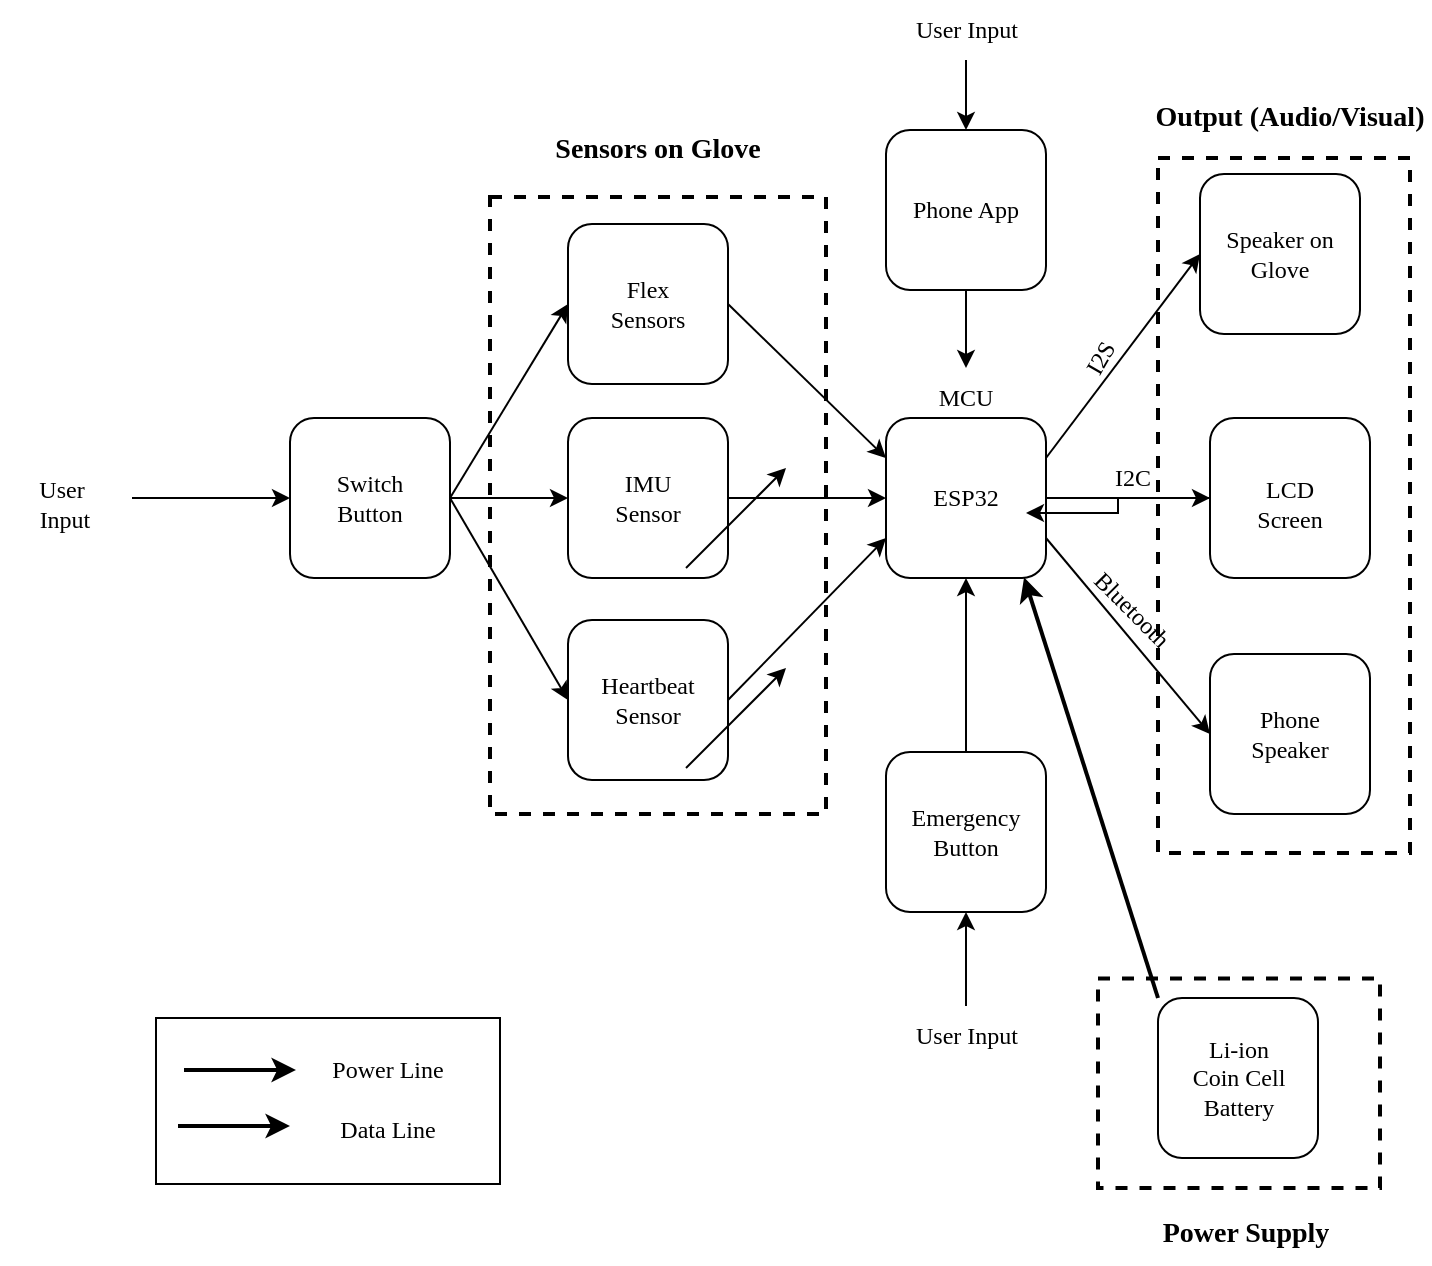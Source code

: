 <mxfile version="27.1.6">
  <diagram name="Page-1" id="WwoRYcp4-bLil91UeA9L">
    <mxGraphModel dx="1617" dy="831" grid="0" gridSize="10" guides="1" tooltips="1" connect="1" arrows="1" fold="1" page="1" pageScale="1" pageWidth="1169" pageHeight="827" background="light-dark(#ffffff, #ffffff)" math="0" shadow="0">
      <root>
        <mxCell id="0" />
        <mxCell id="1" parent="0" />
        <mxCell id="Ku7X0GRfhSG0CCcc00oW-1" value="Sensors on Glove" style="text;strokeColor=none;align=center;fillColor=none;html=1;verticalAlign=middle;whiteSpace=wrap;rounded=0;fontFamily=Lucida Console;fontColor=light-dark(#000000,#000000);fontStyle=1;fontSize=14;" parent="1" vertex="1">
          <mxGeometry x="476" y="142" width="140" height="30" as="geometry" />
        </mxCell>
        <mxCell id="Ku7X0GRfhSG0CCcc00oW-2" value="" style="whiteSpace=wrap;html=1;aspect=fixed;fillColor=none;rounded=1;labelBorderColor=light-dark(#000000,#000000);strokeColor=light-dark(#000000,#000000);" parent="1" vertex="1">
          <mxGeometry x="501" y="194" width="80" height="80" as="geometry" />
        </mxCell>
        <mxCell id="Ku7X0GRfhSG0CCcc00oW-3" value="" style="whiteSpace=wrap;html=1;aspect=fixed;fillColor=none;rounded=1;labelBorderColor=light-dark(#000000,#000000);strokeColor=light-dark(#000000,#000000);" parent="1" vertex="1">
          <mxGeometry x="501" y="291" width="80" height="80" as="geometry" />
        </mxCell>
        <mxCell id="Ku7X0GRfhSG0CCcc00oW-4" value="" style="whiteSpace=wrap;html=1;aspect=fixed;fillColor=none;rounded=1;labelBorderColor=light-dark(#000000,#000000);strokeColor=light-dark(#000000,#000000);" parent="1" vertex="1">
          <mxGeometry x="501" y="392" width="80" height="80" as="geometry" />
        </mxCell>
        <mxCell id="Ku7X0GRfhSG0CCcc00oW-6" value="&lt;font&gt;Flex Sensors&lt;/font&gt;" style="text;strokeColor=none;align=center;fillColor=none;html=1;verticalAlign=middle;whiteSpace=wrap;rounded=0;fontFamily=Lucida Console;fontColor=light-dark(#000000,#000000);" parent="1" vertex="1">
          <mxGeometry x="511" y="219" width="60" height="30" as="geometry" />
        </mxCell>
        <mxCell id="Ku7X0GRfhSG0CCcc00oW-7" value="IMU Sensor" style="text;strokeColor=none;align=center;fillColor=none;html=1;verticalAlign=middle;whiteSpace=wrap;rounded=0;fontFamily=Lucida Console;fontColor=light-dark(#000000,#000000);" parent="1" vertex="1">
          <mxGeometry x="511" y="316" width="60" height="30" as="geometry" />
        </mxCell>
        <mxCell id="Ku7X0GRfhSG0CCcc00oW-8" value="Heartbeat Sensor" style="text;strokeColor=none;align=center;fillColor=none;html=1;verticalAlign=middle;whiteSpace=wrap;rounded=0;fontFamily=Lucida Console;fontColor=light-dark(#000000,#000000);" parent="1" vertex="1">
          <mxGeometry x="511" y="417" width="60" height="30" as="geometry" />
        </mxCell>
        <mxCell id="Ku7X0GRfhSG0CCcc00oW-9" value="" style="whiteSpace=wrap;html=1;aspect=fixed;fillColor=none;rounded=1;labelBorderColor=light-dark(#000000,#000000);strokeColor=light-dark(#000000,#000000);" parent="1" vertex="1">
          <mxGeometry x="660" y="291" width="80" height="80" as="geometry" />
        </mxCell>
        <mxCell id="Ku7X0GRfhSG0CCcc00oW-10" value="MCU" style="text;strokeColor=none;align=center;fillColor=none;html=1;verticalAlign=middle;whiteSpace=wrap;rounded=0;fontFamily=Lucida Console;fontColor=light-dark(#000000,#000000);" parent="1" vertex="1">
          <mxGeometry x="630" y="266" width="140" height="30" as="geometry" />
        </mxCell>
        <mxCell id="Ku7X0GRfhSG0CCcc00oW-11" value="ESP32" style="text;strokeColor=none;align=center;fillColor=none;html=1;verticalAlign=middle;whiteSpace=wrap;rounded=0;fontFamily=Lucida Console;fontColor=light-dark(#000000,#000000);" parent="1" vertex="1">
          <mxGeometry x="670" y="316" width="60" height="30" as="geometry" />
        </mxCell>
        <mxCell id="Ku7X0GRfhSG0CCcc00oW-22" value="User&amp;nbsp;&lt;div&gt;Input&lt;/div&gt;" style="text;strokeColor=none;align=center;fillColor=none;html=1;verticalAlign=middle;whiteSpace=wrap;rounded=0;fontFamily=Lucida Console;fontColor=light-dark(#000000,#000000);" parent="1" vertex="1">
          <mxGeometry x="217" y="319" width="65" height="30" as="geometry" />
        </mxCell>
        <mxCell id="Ku7X0GRfhSG0CCcc00oW-23" value="" style="whiteSpace=wrap;html=1;aspect=fixed;fillColor=none;rounded=1;labelBorderColor=light-dark(#000000,#000000);strokeColor=light-dark(#000000,#000000);" parent="1" vertex="1">
          <mxGeometry x="362" y="291" width="80" height="80" as="geometry" />
        </mxCell>
        <mxCell id="Ku7X0GRfhSG0CCcc00oW-25" value="" style="endArrow=classic;html=1;rounded=0;fontColor=light-dark(#000000,#000000);strokeColor=light-dark(#000000,#000000);entryX=0;entryY=0.5;entryDx=0;entryDy=0;" parent="1" target="Ku7X0GRfhSG0CCcc00oW-23" edge="1">
          <mxGeometry width="50" height="50" relative="1" as="geometry">
            <mxPoint x="283" y="331" as="sourcePoint" />
            <mxPoint x="345.0" y="322" as="targetPoint" />
          </mxGeometry>
        </mxCell>
        <mxCell id="Ku7X0GRfhSG0CCcc00oW-26" value="Switch&lt;div&gt;Button&lt;/div&gt;" style="text;strokeColor=none;align=center;fillColor=none;html=1;verticalAlign=middle;whiteSpace=wrap;rounded=0;fontFamily=Lucida Console;fontColor=light-dark(#000000,#000000);" parent="1" vertex="1">
          <mxGeometry x="372" y="316" width="60" height="30" as="geometry" />
        </mxCell>
        <mxCell id="Ku7X0GRfhSG0CCcc00oW-28" value="" style="endArrow=classic;html=1;rounded=0;fontColor=light-dark(#000000,#000000);strokeColor=light-dark(#000000,#000000);entryX=0;entryY=0.5;entryDx=0;entryDy=0;exitX=1;exitY=0.5;exitDx=0;exitDy=0;" parent="1" source="Ku7X0GRfhSG0CCcc00oW-23" target="Ku7X0GRfhSG0CCcc00oW-2" edge="1">
          <mxGeometry width="50" height="50" relative="1" as="geometry">
            <mxPoint x="324" y="326" as="sourcePoint" />
            <mxPoint x="403" y="326" as="targetPoint" />
          </mxGeometry>
        </mxCell>
        <mxCell id="Ku7X0GRfhSG0CCcc00oW-29" value="" style="endArrow=classic;html=1;rounded=0;fontColor=light-dark(#000000,#000000);strokeColor=light-dark(#000000,#000000);entryX=0;entryY=0.5;entryDx=0;entryDy=0;" parent="1" target="Ku7X0GRfhSG0CCcc00oW-3" edge="1">
          <mxGeometry width="50" height="50" relative="1" as="geometry">
            <mxPoint x="442" y="331" as="sourcePoint" />
            <mxPoint x="527" y="307" as="targetPoint" />
          </mxGeometry>
        </mxCell>
        <mxCell id="Ku7X0GRfhSG0CCcc00oW-30" value="" style="endArrow=classic;html=1;rounded=0;fontColor=light-dark(#000000,#000000);strokeColor=light-dark(#000000,#000000);entryX=0;entryY=0.5;entryDx=0;entryDy=0;exitX=1;exitY=0.5;exitDx=0;exitDy=0;" parent="1" source="Ku7X0GRfhSG0CCcc00oW-23" target="Ku7X0GRfhSG0CCcc00oW-4" edge="1">
          <mxGeometry width="50" height="50" relative="1" as="geometry">
            <mxPoint x="470" y="372" as="sourcePoint" />
            <mxPoint x="529" y="275" as="targetPoint" />
          </mxGeometry>
        </mxCell>
        <mxCell id="Ku7X0GRfhSG0CCcc00oW-31" value="" style="endArrow=classic;html=1;rounded=0;fontColor=light-dark(#000000,#000000);strokeColor=light-dark(#000000,#000000);entryX=0;entryY=0.5;entryDx=0;entryDy=0;exitX=1;exitY=0.5;exitDx=0;exitDy=0;" parent="1" source="Ku7X0GRfhSG0CCcc00oW-3" target="Ku7X0GRfhSG0CCcc00oW-9" edge="1">
          <mxGeometry width="50" height="50" relative="1" as="geometry">
            <mxPoint x="473" y="327" as="sourcePoint" />
            <mxPoint x="532" y="327" as="targetPoint" />
          </mxGeometry>
        </mxCell>
        <mxCell id="Ku7X0GRfhSG0CCcc00oW-32" value="" style="endArrow=classic;html=1;rounded=0;fontColor=light-dark(#000000,#000000);strokeColor=light-dark(#000000,#000000);entryX=0;entryY=0.75;entryDx=0;entryDy=0;exitX=1;exitY=0.5;exitDx=0;exitDy=0;" parent="1" source="Ku7X0GRfhSG0CCcc00oW-4" target="Ku7X0GRfhSG0CCcc00oW-9" edge="1">
          <mxGeometry width="50" height="50" relative="1" as="geometry">
            <mxPoint x="472" y="381" as="sourcePoint" />
            <mxPoint x="531" y="482" as="targetPoint" />
          </mxGeometry>
        </mxCell>
        <mxCell id="Ku7X0GRfhSG0CCcc00oW-33" value="" style="endArrow=classic;html=1;rounded=0;fontColor=light-dark(#000000,#000000);strokeColor=light-dark(#000000,#000000);entryX=0;entryY=0.25;entryDx=0;entryDy=0;exitX=1;exitY=0.5;exitDx=0;exitDy=0;" parent="1" source="Ku7X0GRfhSG0CCcc00oW-2" target="Ku7X0GRfhSG0CCcc00oW-9" edge="1">
          <mxGeometry width="50" height="50" relative="1" as="geometry">
            <mxPoint x="471" y="366" as="sourcePoint" />
            <mxPoint x="530" y="269" as="targetPoint" />
          </mxGeometry>
        </mxCell>
        <mxCell id="Ku7X0GRfhSG0CCcc00oW-34" value="" style="whiteSpace=wrap;html=1;aspect=fixed;fillColor=none;rounded=1;labelBorderColor=light-dark(#000000,#000000);strokeColor=light-dark(#000000,#000000);" parent="1" vertex="1">
          <mxGeometry x="817" y="169" width="80" height="80" as="geometry" />
        </mxCell>
        <mxCell id="Ku7X0GRfhSG0CCcc00oW-35" value="Speaker on Glove" style="text;strokeColor=none;align=center;fillColor=none;html=1;verticalAlign=middle;whiteSpace=wrap;rounded=0;fontFamily=Lucida Console;fontColor=light-dark(#000000,#000000);" parent="1" vertex="1">
          <mxGeometry x="827" y="194" width="60" height="30" as="geometry" />
        </mxCell>
        <mxCell id="Ku7X0GRfhSG0CCcc00oW-36" value="" style="whiteSpace=wrap;html=1;aspect=fixed;fillColor=none;rounded=1;labelBorderColor=light-dark(#000000,#000000);strokeColor=light-dark(#000000,#000000);" parent="1" vertex="1">
          <mxGeometry x="822" y="409" width="80" height="80" as="geometry" />
        </mxCell>
        <mxCell id="Ku7X0GRfhSG0CCcc00oW-37" value="Phone Speaker" style="text;strokeColor=none;align=center;fillColor=none;html=1;verticalAlign=middle;whiteSpace=wrap;rounded=0;fontFamily=Lucida Console;fontColor=light-dark(#000000,#000000);" parent="1" vertex="1">
          <mxGeometry x="832" y="434" width="60" height="30" as="geometry" />
        </mxCell>
        <mxCell id="Ku7X0GRfhSG0CCcc00oW-38" value="" style="endArrow=classic;html=1;rounded=0;fontColor=light-dark(#000000,#000000);strokeColor=light-dark(#000000,#000000);entryX=0;entryY=0.5;entryDx=0;entryDy=0;exitX=1;exitY=0.25;exitDx=0;exitDy=0;" parent="1" source="Ku7X0GRfhSG0CCcc00oW-9" target="Ku7X0GRfhSG0CCcc00oW-34" edge="1">
          <mxGeometry width="50" height="50" relative="1" as="geometry">
            <mxPoint x="640" y="292" as="sourcePoint" />
            <mxPoint x="719" y="369" as="targetPoint" />
          </mxGeometry>
        </mxCell>
        <mxCell id="Ku7X0GRfhSG0CCcc00oW-39" value="" style="endArrow=classic;html=1;rounded=0;fontColor=light-dark(#000000,#000000);strokeColor=light-dark(#000000,#000000);entryX=0;entryY=0.5;entryDx=0;entryDy=0;exitX=1;exitY=0.75;exitDx=0;exitDy=0;" parent="1" source="Ku7X0GRfhSG0CCcc00oW-9" target="Ku7X0GRfhSG0CCcc00oW-36" edge="1">
          <mxGeometry width="50" height="50" relative="1" as="geometry">
            <mxPoint x="745" y="344" as="sourcePoint" />
            <mxPoint x="852" y="261" as="targetPoint" />
          </mxGeometry>
        </mxCell>
        <mxCell id="Ku7X0GRfhSG0CCcc00oW-42" value="Bluetooth" style="text;strokeColor=none;align=center;fillColor=none;html=1;verticalAlign=middle;whiteSpace=wrap;rounded=0;fontFamily=Lucida Console;fontColor=light-dark(#000000,#000000);rotation=45;" parent="1" vertex="1">
          <mxGeometry x="726" y="378" width="114" height="18" as="geometry" />
        </mxCell>
        <mxCell id="Ku7X0GRfhSG0CCcc00oW-43" value="" style="whiteSpace=wrap;html=1;aspect=fixed;fillColor=none;rounded=1;labelBorderColor=light-dark(#000000,#000000);strokeColor=light-dark(#000000,#000000);" parent="1" vertex="1">
          <mxGeometry x="660" y="458" width="80" height="80" as="geometry" />
        </mxCell>
        <mxCell id="Ku7X0GRfhSG0CCcc00oW-44" value="Emergency Button" style="text;strokeColor=none;align=center;fillColor=none;html=1;verticalAlign=middle;whiteSpace=wrap;rounded=0;fontFamily=Lucida Console;fontColor=light-dark(#000000,#000000);" parent="1" vertex="1">
          <mxGeometry x="670" y="483" width="60" height="30" as="geometry" />
        </mxCell>
        <mxCell id="Ku7X0GRfhSG0CCcc00oW-45" value="User Input" style="text;strokeColor=none;align=center;fillColor=none;html=1;verticalAlign=middle;whiteSpace=wrap;rounded=0;fontFamily=Lucida Console;fontColor=light-dark(#000000,#000000);" parent="1" vertex="1">
          <mxGeometry x="623.5" y="585" width="153" height="30" as="geometry" />
        </mxCell>
        <mxCell id="Ku7X0GRfhSG0CCcc00oW-46" value="" style="endArrow=classic;html=1;rounded=0;fontColor=light-dark(#000000,#000000);strokeColor=light-dark(#000000,#000000);entryX=0.5;entryY=1;entryDx=0;entryDy=0;exitX=0.5;exitY=0;exitDx=0;exitDy=0;" parent="1" source="Ku7X0GRfhSG0CCcc00oW-43" target="Ku7X0GRfhSG0CCcc00oW-9" edge="1">
          <mxGeometry width="50" height="50" relative="1" as="geometry">
            <mxPoint x="618" y="462" as="sourcePoint" />
            <mxPoint x="697" y="381" as="targetPoint" />
          </mxGeometry>
        </mxCell>
        <mxCell id="Ku7X0GRfhSG0CCcc00oW-47" value="" style="endArrow=classic;html=1;rounded=0;fontColor=light-dark(#000000,#000000);strokeColor=light-dark(#000000,#000000);exitX=0.5;exitY=0;exitDx=0;exitDy=0;entryX=0.5;entryY=1;entryDx=0;entryDy=0;" parent="1" source="Ku7X0GRfhSG0CCcc00oW-45" target="Ku7X0GRfhSG0CCcc00oW-43" edge="1">
          <mxGeometry width="50" height="50" relative="1" as="geometry">
            <mxPoint x="694" y="431" as="sourcePoint" />
            <mxPoint x="704" y="508" as="targetPoint" />
          </mxGeometry>
        </mxCell>
        <mxCell id="Ku7X0GRfhSG0CCcc00oW-48" value="" style="whiteSpace=wrap;html=1;aspect=fixed;fillColor=none;rounded=1;labelBorderColor=light-dark(#000000,#000000);strokeColor=light-dark(#000000,#000000);" parent="1" vertex="1">
          <mxGeometry x="660" y="147" width="80" height="80" as="geometry" />
        </mxCell>
        <mxCell id="Ku7X0GRfhSG0CCcc00oW-49" value="Phone App" style="text;strokeColor=none;align=center;fillColor=none;html=1;verticalAlign=middle;whiteSpace=wrap;rounded=0;fontFamily=Lucida Console;fontColor=light-dark(#000000,#000000);" parent="1" vertex="1">
          <mxGeometry x="670" y="172" width="60" height="30" as="geometry" />
        </mxCell>
        <mxCell id="Ku7X0GRfhSG0CCcc00oW-51" value="" style="endArrow=classic;html=1;rounded=0;fontColor=light-dark(#000000,#000000);strokeColor=light-dark(#000000,#000000);entryX=0.5;entryY=0;entryDx=0;entryDy=0;exitX=0.5;exitY=1;exitDx=0;exitDy=0;" parent="1" source="Ku7X0GRfhSG0CCcc00oW-48" target="Ku7X0GRfhSG0CCcc00oW-10" edge="1">
          <mxGeometry width="50" height="50" relative="1" as="geometry">
            <mxPoint x="600" y="255" as="sourcePoint" />
            <mxPoint x="679" y="332" as="targetPoint" />
          </mxGeometry>
        </mxCell>
        <mxCell id="Ku7X0GRfhSG0CCcc00oW-52" value="User Input" style="text;strokeColor=none;align=center;fillColor=none;html=1;verticalAlign=middle;whiteSpace=wrap;rounded=0;fontFamily=Lucida Console;fontColor=light-dark(#000000,#000000);" parent="1" vertex="1">
          <mxGeometry x="623.5" y="82" width="153" height="30" as="geometry" />
        </mxCell>
        <mxCell id="Ku7X0GRfhSG0CCcc00oW-53" value="" style="endArrow=classic;html=1;rounded=0;fontColor=light-dark(#000000,#000000);strokeColor=light-dark(#000000,#000000);entryX=0.5;entryY=0;entryDx=0;entryDy=0;exitX=0.5;exitY=1;exitDx=0;exitDy=0;" parent="1" source="Ku7X0GRfhSG0CCcc00oW-52" target="Ku7X0GRfhSG0CCcc00oW-48" edge="1">
          <mxGeometry width="50" height="50" relative="1" as="geometry">
            <mxPoint x="696" y="245" as="sourcePoint" />
            <mxPoint x="696" y="284" as="targetPoint" />
          </mxGeometry>
        </mxCell>
        <mxCell id="Mx2mMchUtFW4Ma7bKHJD-1" value="I2S" style="text;strokeColor=none;align=center;fillColor=none;html=1;verticalAlign=middle;whiteSpace=wrap;rounded=0;fontFamily=Lucida Console;fontColor=light-dark(#000000,#000000);rotation=-60;" vertex="1" parent="1">
          <mxGeometry x="713" y="249.0" width="109" height="24" as="geometry" />
        </mxCell>
        <mxCell id="Mx2mMchUtFW4Ma7bKHJD-4" style="edgeStyle=orthogonalEdgeStyle;rounded=0;orthogonalLoop=1;jettySize=auto;html=1;exitX=0;exitY=0.5;exitDx=0;exitDy=0;entryX=1;entryY=0.75;entryDx=0;entryDy=0;" edge="1" parent="1" source="Mx2mMchUtFW4Ma7bKHJD-2" target="Ku7X0GRfhSG0CCcc00oW-11">
          <mxGeometry relative="1" as="geometry" />
        </mxCell>
        <mxCell id="Mx2mMchUtFW4Ma7bKHJD-2" value="" style="whiteSpace=wrap;html=1;aspect=fixed;fillColor=none;rounded=1;labelBorderColor=light-dark(#000000,#000000);strokeColor=light-dark(#000000,#000000);" vertex="1" parent="1">
          <mxGeometry x="822" y="291" width="80" height="80" as="geometry" />
        </mxCell>
        <mxCell id="Mx2mMchUtFW4Ma7bKHJD-3" value="LCD Screen" style="text;strokeColor=none;align=center;fillColor=none;html=1;verticalAlign=middle;whiteSpace=wrap;rounded=0;fontFamily=Lucida Console;fontColor=light-dark(#000000,#000000);" vertex="1" parent="1">
          <mxGeometry x="832" y="319" width="60" height="30" as="geometry" />
        </mxCell>
        <mxCell id="Mx2mMchUtFW4Ma7bKHJD-5" value="" style="endArrow=classic;html=1;rounded=0;" edge="1" parent="1">
          <mxGeometry width="50" height="50" relative="1" as="geometry">
            <mxPoint x="560" y="366" as="sourcePoint" />
            <mxPoint x="610" y="316" as="targetPoint" />
          </mxGeometry>
        </mxCell>
        <mxCell id="Mx2mMchUtFW4Ma7bKHJD-7" value="" style="endArrow=classic;html=1;rounded=0;strokeColor=light-dark(#000000,#000000);exitX=1;exitY=0.5;exitDx=0;exitDy=0;entryX=0;entryY=0.5;entryDx=0;entryDy=0;" edge="1" parent="1" source="Ku7X0GRfhSG0CCcc00oW-9" target="Mx2mMchUtFW4Ma7bKHJD-2">
          <mxGeometry width="50" height="50" relative="1" as="geometry">
            <mxPoint x="929" y="366" as="sourcePoint" />
            <mxPoint x="979" y="316" as="targetPoint" />
          </mxGeometry>
        </mxCell>
        <mxCell id="Mx2mMchUtFW4Ma7bKHJD-9" value="I2C" style="text;strokeColor=none;align=center;fillColor=none;html=1;verticalAlign=middle;whiteSpace=wrap;rounded=0;fontFamily=Lucida Console;fontColor=light-dark(#000000,#000000);rotation=0;" vertex="1" parent="1">
          <mxGeometry x="728.502" y="308.998" width="109" height="24" as="geometry" />
        </mxCell>
        <mxCell id="Mx2mMchUtFW4Ma7bKHJD-11" value="" style="rounded=0;whiteSpace=wrap;html=1;fillColor=none;dashed=1;strokeColor=light-dark(#000000,#FF0000);strokeWidth=2;" vertex="1" parent="1">
          <mxGeometry x="462" y="180.5" width="168" height="308.5" as="geometry" />
        </mxCell>
        <mxCell id="Mx2mMchUtFW4Ma7bKHJD-12" value="" style="rounded=0;whiteSpace=wrap;html=1;fillColor=none;dashed=1;strokeColor=light-dark(#000000,#FF0000);strokeWidth=2;" vertex="1" parent="1">
          <mxGeometry x="796" y="161" width="126" height="347.5" as="geometry" />
        </mxCell>
        <mxCell id="Mx2mMchUtFW4Ma7bKHJD-13" value="Output (Audio/Visual)" style="text;strokeColor=none;align=center;fillColor=none;html=1;verticalAlign=middle;whiteSpace=wrap;rounded=0;fontFamily=Lucida Console;fontColor=light-dark(#000000,#000000);fontStyle=1;fontSize=14;" vertex="1" parent="1">
          <mxGeometry x="792" y="126" width="140" height="30" as="geometry" />
        </mxCell>
        <mxCell id="Mx2mMchUtFW4Ma7bKHJD-14" value="" style="whiteSpace=wrap;html=1;aspect=fixed;fillColor=none;rounded=1;labelBorderColor=light-dark(#000000,#000000);strokeColor=light-dark(#000000,#000000);" vertex="1" parent="1">
          <mxGeometry x="796" y="581" width="80" height="80" as="geometry" />
        </mxCell>
        <mxCell id="Mx2mMchUtFW4Ma7bKHJD-15" value="Li-ion&lt;div&gt;Coin Cell&lt;/div&gt;&lt;div&gt;Battery&lt;/div&gt;" style="text;strokeColor=none;align=center;fillColor=none;html=1;verticalAlign=middle;whiteSpace=wrap;rounded=0;fontFamily=Lucida Console;fontColor=light-dark(#000000,#000000);" vertex="1" parent="1">
          <mxGeometry x="799.5" y="606" width="73" height="30" as="geometry" />
        </mxCell>
        <mxCell id="Mx2mMchUtFW4Ma7bKHJD-16" value="" style="endArrow=classic;html=1;rounded=0;" edge="1" parent="1">
          <mxGeometry width="50" height="50" relative="1" as="geometry">
            <mxPoint x="560" y="466" as="sourcePoint" />
            <mxPoint x="610" y="416" as="targetPoint" />
          </mxGeometry>
        </mxCell>
        <mxCell id="Mx2mMchUtFW4Ma7bKHJD-17" value="" style="endArrow=classic;html=1;rounded=0;fontColor=light-dark(#000000,#000000);strokeColor=light-dark(#000000, #f50000);exitX=0;exitY=0;exitDx=0;exitDy=0;entryX=0.863;entryY=0.996;entryDx=0;entryDy=0;entryPerimeter=0;strokeWidth=2;" edge="1" parent="1" source="Mx2mMchUtFW4Ma7bKHJD-14" target="Ku7X0GRfhSG0CCcc00oW-9">
          <mxGeometry width="50" height="50" relative="1" as="geometry">
            <mxPoint x="690" y="627" as="sourcePoint" />
            <mxPoint x="740" y="577" as="targetPoint" />
          </mxGeometry>
        </mxCell>
        <mxCell id="Mx2mMchUtFW4Ma7bKHJD-18" value="" style="rounded=0;whiteSpace=wrap;html=1;fillColor=none;dashed=1;strokeColor=light-dark(#000000,#FF0000);strokeWidth=2;" vertex="1" parent="1">
          <mxGeometry x="766" y="571.25" width="141" height="104.75" as="geometry" />
        </mxCell>
        <mxCell id="Mx2mMchUtFW4Ma7bKHJD-20" value="Power Supply" style="text;strokeColor=none;align=center;fillColor=none;html=1;verticalAlign=middle;whiteSpace=wrap;rounded=0;fontFamily=Lucida Console;fontColor=light-dark(#000000,#000000);fontStyle=1;fontSize=14;" vertex="1" parent="1">
          <mxGeometry x="770" y="684" width="140" height="30" as="geometry" />
        </mxCell>
        <mxCell id="Mx2mMchUtFW4Ma7bKHJD-22" value="" style="endArrow=classic;html=1;rounded=0;fontColor=light-dark(#000000,#000000);strokeColor=light-dark(#000000, #f50000);strokeWidth=2;" edge="1" parent="1">
          <mxGeometry width="50" height="50" relative="1" as="geometry">
            <mxPoint x="309" y="617" as="sourcePoint" />
            <mxPoint x="365" y="617" as="targetPoint" />
          </mxGeometry>
        </mxCell>
        <mxCell id="Mx2mMchUtFW4Ma7bKHJD-23" value="" style="endArrow=classic;html=1;rounded=0;fontColor=light-dark(#000000,#000000);strokeColor=light-dark(#000000,#000000);strokeWidth=2;" edge="1" parent="1">
          <mxGeometry width="50" height="50" relative="1" as="geometry">
            <mxPoint x="306" y="645" as="sourcePoint" />
            <mxPoint x="362" y="645" as="targetPoint" />
          </mxGeometry>
        </mxCell>
        <mxCell id="Mx2mMchUtFW4Ma7bKHJD-25" value="Power Line" style="text;strokeColor=none;align=center;fillColor=none;html=1;verticalAlign=middle;whiteSpace=wrap;rounded=0;fontFamily=Lucida Console;fontColor=light-dark(#000000,#FF0000);" vertex="1" parent="1">
          <mxGeometry x="372" y="602" width="78" height="30" as="geometry" />
        </mxCell>
        <mxCell id="Mx2mMchUtFW4Ma7bKHJD-26" value="Data Line" style="text;strokeColor=none;align=center;fillColor=none;html=1;verticalAlign=middle;whiteSpace=wrap;rounded=0;fontFamily=Lucida Console;fontColor=light-dark(#000000,#000000);" vertex="1" parent="1">
          <mxGeometry x="372" y="632" width="78" height="30" as="geometry" />
        </mxCell>
        <mxCell id="Mx2mMchUtFW4Ma7bKHJD-27" value="" style="rounded=0;whiteSpace=wrap;html=1;fillColor=none;strokeColor=light-dark(#000000,#000000);" vertex="1" parent="1">
          <mxGeometry x="295" y="591" width="172" height="83" as="geometry" />
        </mxCell>
      </root>
    </mxGraphModel>
  </diagram>
</mxfile>

